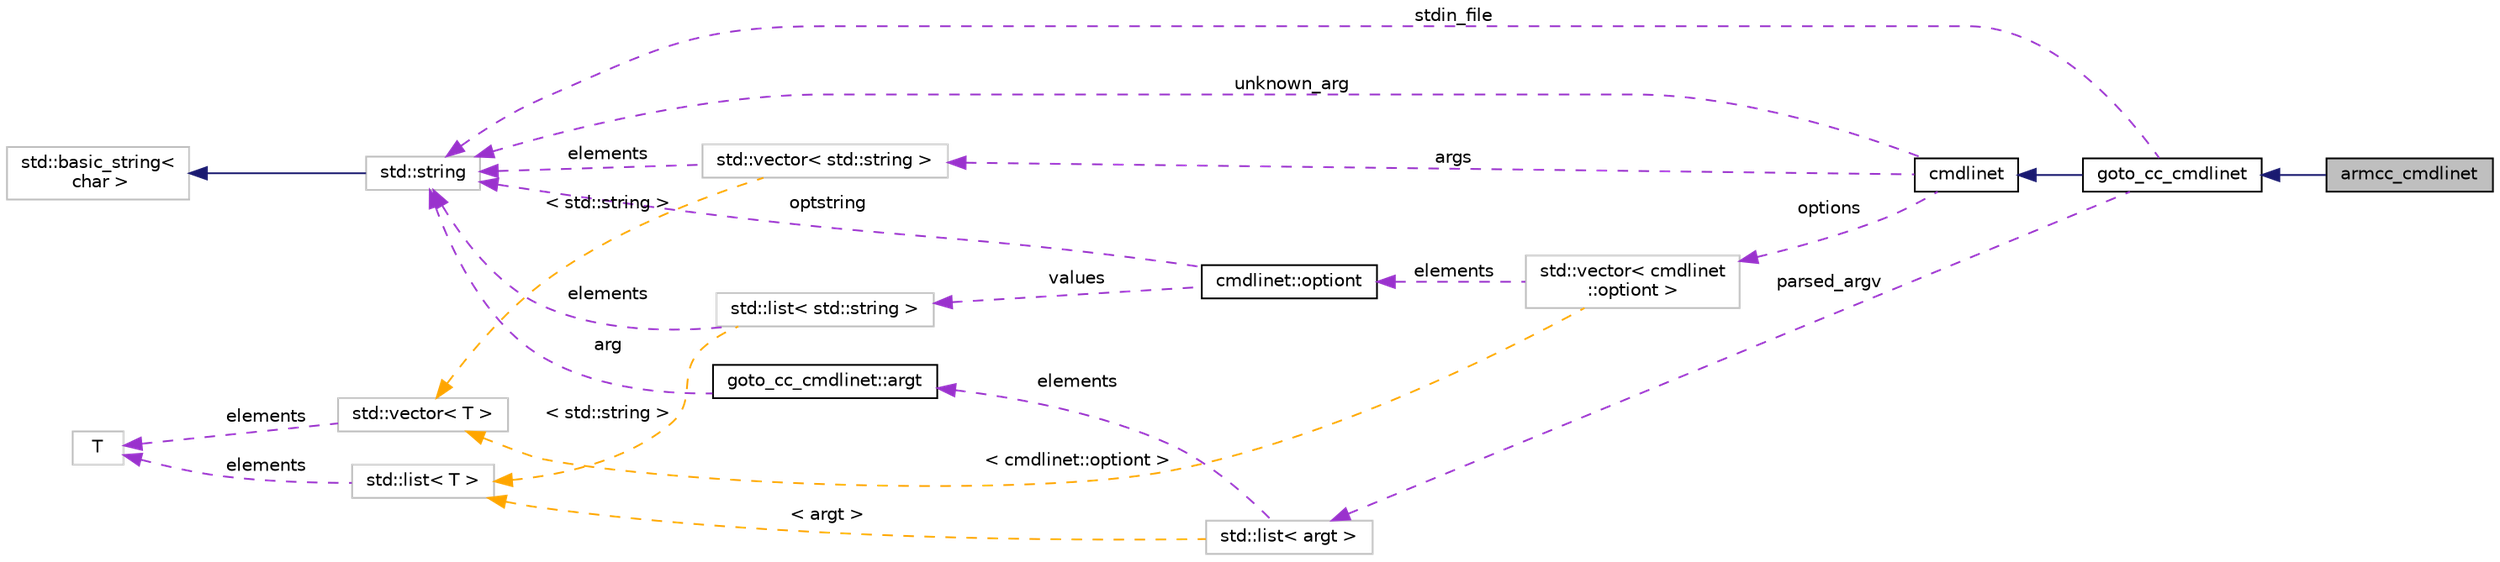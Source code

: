 digraph "armcc_cmdlinet"
{
 // LATEX_PDF_SIZE
  bgcolor="transparent";
  edge [fontname="Helvetica",fontsize="10",labelfontname="Helvetica",labelfontsize="10"];
  node [fontname="Helvetica",fontsize="10",shape=record];
  rankdir="LR";
  Node1 [label="armcc_cmdlinet",height=0.2,width=0.4,color="black", fillcolor="grey75", style="filled", fontcolor="black",tooltip=" "];
  Node2 -> Node1 [dir="back",color="midnightblue",fontsize="10",style="solid",fontname="Helvetica"];
  Node2 [label="goto_cc_cmdlinet",height=0.2,width=0.4,color="black",URL="$classgoto__cc__cmdlinet.html",tooltip=" "];
  Node3 -> Node2 [dir="back",color="midnightblue",fontsize="10",style="solid",fontname="Helvetica"];
  Node3 [label="cmdlinet",height=0.2,width=0.4,color="black",URL="$classcmdlinet.html",tooltip=" "];
  Node4 -> Node3 [dir="back",color="darkorchid3",fontsize="10",style="dashed",label=" options" ,fontname="Helvetica"];
  Node4 [label="std::vector\< cmdlinet\l::optiont \>",height=0.2,width=0.4,color="grey75",tooltip=" "];
  Node5 -> Node4 [dir="back",color="darkorchid3",fontsize="10",style="dashed",label=" elements" ,fontname="Helvetica"];
  Node5 [label="cmdlinet::optiont",height=0.2,width=0.4,color="black",URL="$structcmdlinet_1_1optiont.html",tooltip=" "];
  Node6 -> Node5 [dir="back",color="darkorchid3",fontsize="10",style="dashed",label=" optstring" ,fontname="Helvetica"];
  Node6 [label="std::string",height=0.2,width=0.4,color="grey75",tooltip="STL class."];
  Node7 -> Node6 [dir="back",color="midnightblue",fontsize="10",style="solid",fontname="Helvetica"];
  Node7 [label="std::basic_string\<\l char \>",height=0.2,width=0.4,color="grey75",tooltip="STL class."];
  Node8 -> Node5 [dir="back",color="darkorchid3",fontsize="10",style="dashed",label=" values" ,fontname="Helvetica"];
  Node8 [label="std::list\< std::string \>",height=0.2,width=0.4,color="grey75",tooltip=" "];
  Node6 -> Node8 [dir="back",color="darkorchid3",fontsize="10",style="dashed",label=" elements" ,fontname="Helvetica"];
  Node9 -> Node8 [dir="back",color="orange",fontsize="10",style="dashed",label=" \< std::string \>" ,fontname="Helvetica"];
  Node9 [label="std::list\< T \>",height=0.2,width=0.4,color="grey75",tooltip="STL class."];
  Node10 -> Node9 [dir="back",color="darkorchid3",fontsize="10",style="dashed",label=" elements" ,fontname="Helvetica"];
  Node10 [label="T",height=0.2,width=0.4,color="grey75",tooltip=" "];
  Node11 -> Node4 [dir="back",color="orange",fontsize="10",style="dashed",label=" \< cmdlinet::optiont \>" ,fontname="Helvetica"];
  Node11 [label="std::vector\< T \>",height=0.2,width=0.4,color="grey75",tooltip="STL class."];
  Node10 -> Node11 [dir="back",color="darkorchid3",fontsize="10",style="dashed",label=" elements" ,fontname="Helvetica"];
  Node6 -> Node3 [dir="back",color="darkorchid3",fontsize="10",style="dashed",label=" unknown_arg" ,fontname="Helvetica"];
  Node12 -> Node3 [dir="back",color="darkorchid3",fontsize="10",style="dashed",label=" args" ,fontname="Helvetica"];
  Node12 [label="std::vector\< std::string \>",height=0.2,width=0.4,color="grey75",tooltip=" "];
  Node6 -> Node12 [dir="back",color="darkorchid3",fontsize="10",style="dashed",label=" elements" ,fontname="Helvetica"];
  Node11 -> Node12 [dir="back",color="orange",fontsize="10",style="dashed",label=" \< std::string \>" ,fontname="Helvetica"];
  Node6 -> Node2 [dir="back",color="darkorchid3",fontsize="10",style="dashed",label=" stdin_file" ,fontname="Helvetica"];
  Node13 -> Node2 [dir="back",color="darkorchid3",fontsize="10",style="dashed",label=" parsed_argv" ,fontname="Helvetica"];
  Node13 [label="std::list\< argt \>",height=0.2,width=0.4,color="grey75",tooltip=" "];
  Node14 -> Node13 [dir="back",color="darkorchid3",fontsize="10",style="dashed",label=" elements" ,fontname="Helvetica"];
  Node14 [label="goto_cc_cmdlinet::argt",height=0.2,width=0.4,color="black",URL="$structgoto__cc__cmdlinet_1_1argt.html",tooltip=" "];
  Node6 -> Node14 [dir="back",color="darkorchid3",fontsize="10",style="dashed",label=" arg" ,fontname="Helvetica"];
  Node9 -> Node13 [dir="back",color="orange",fontsize="10",style="dashed",label=" \< argt \>" ,fontname="Helvetica"];
}
